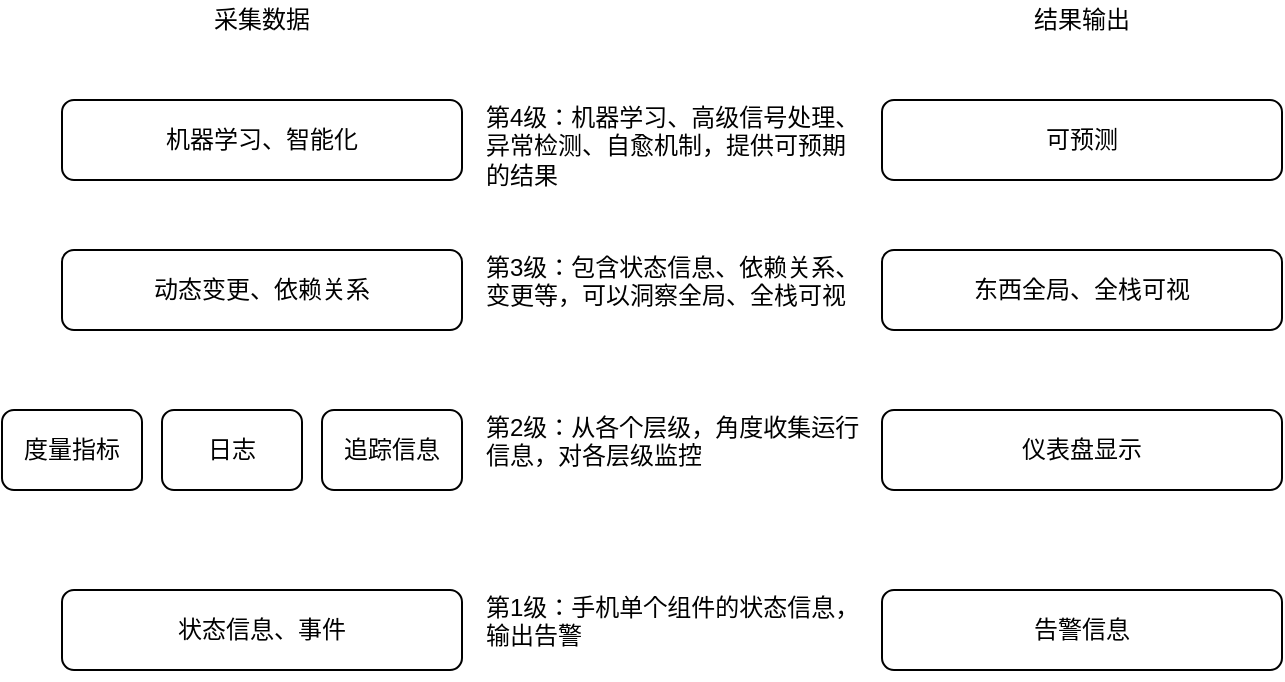 <mxfile version="12.6.5" type="device"><diagram id="7jZTFxtsuG-WJiqTRnEE" name="Page-1"><mxGraphModel dx="1024" dy="592" grid="1" gridSize="10" guides="1" tooltips="1" connect="1" arrows="1" fold="1" page="1" pageScale="1" pageWidth="2339" pageHeight="3300" math="0" shadow="0"><root><mxCell id="0"/><mxCell id="1" parent="0"/><mxCell id="OLhCcgJ5wUNURzcRFNqA-2" value="机器学习、智能化" style="rounded=1;whiteSpace=wrap;html=1;" vertex="1" parent="1"><mxGeometry x="80" y="210" width="200" height="40" as="geometry"/></mxCell><mxCell id="OLhCcgJ5wUNURzcRFNqA-3" value="可预测" style="rounded=1;whiteSpace=wrap;html=1;" vertex="1" parent="1"><mxGeometry x="490" y="210" width="200" height="40" as="geometry"/></mxCell><mxCell id="OLhCcgJ5wUNURzcRFNqA-6" value="第4级：机器学习、高级信号处理、异常检测、自愈机制，提供可预期的结果" style="rounded=0;whiteSpace=wrap;html=1;verticalAlign=top;align=left;fillColor=#ffffff;strokeColor=none;" vertex="1" parent="1"><mxGeometry x="290" y="205" width="190" height="50" as="geometry"/></mxCell><mxCell id="OLhCcgJ5wUNURzcRFNqA-10" value="动态变更、依赖关系" style="rounded=1;whiteSpace=wrap;html=1;" vertex="1" parent="1"><mxGeometry x="80" y="285" width="200" height="40" as="geometry"/></mxCell><mxCell id="OLhCcgJ5wUNURzcRFNqA-11" value="东西全局、全栈可视" style="rounded=1;whiteSpace=wrap;html=1;" vertex="1" parent="1"><mxGeometry x="490" y="285" width="200" height="40" as="geometry"/></mxCell><mxCell id="OLhCcgJ5wUNURzcRFNqA-12" value="第3级：包含状态信息、依赖关系、变更等，可以洞察全局、全栈可视" style="rounded=0;whiteSpace=wrap;html=1;verticalAlign=top;align=left;fillColor=#ffffff;strokeColor=none;" vertex="1" parent="1"><mxGeometry x="290" y="280" width="190" height="50" as="geometry"/></mxCell><mxCell id="OLhCcgJ5wUNURzcRFNqA-13" value="度量指标" style="rounded=1;whiteSpace=wrap;html=1;" vertex="1" parent="1"><mxGeometry x="50" y="365" width="70" height="40" as="geometry"/></mxCell><mxCell id="OLhCcgJ5wUNURzcRFNqA-14" value="仪表盘显示" style="rounded=1;whiteSpace=wrap;html=1;" vertex="1" parent="1"><mxGeometry x="490" y="365" width="200" height="40" as="geometry"/></mxCell><mxCell id="OLhCcgJ5wUNURzcRFNqA-15" value="第2级：从各个层级，角度收集运行信息，对各层级监控" style="rounded=0;whiteSpace=wrap;html=1;verticalAlign=top;align=left;fillColor=#ffffff;strokeColor=none;" vertex="1" parent="1"><mxGeometry x="290" y="360" width="190" height="50" as="geometry"/></mxCell><mxCell id="OLhCcgJ5wUNURzcRFNqA-16" value="状态信息、事件" style="rounded=1;whiteSpace=wrap;html=1;" vertex="1" parent="1"><mxGeometry x="80" y="455" width="200" height="40" as="geometry"/></mxCell><mxCell id="OLhCcgJ5wUNURzcRFNqA-17" value="告警信息" style="rounded=1;whiteSpace=wrap;html=1;" vertex="1" parent="1"><mxGeometry x="490" y="455" width="200" height="40" as="geometry"/></mxCell><mxCell id="OLhCcgJ5wUNURzcRFNqA-18" value="第1级：手机单个组件的状态信息，输出告警" style="rounded=0;whiteSpace=wrap;html=1;verticalAlign=top;align=left;fillColor=#ffffff;strokeColor=none;" vertex="1" parent="1"><mxGeometry x="290" y="450" width="190" height="50" as="geometry"/></mxCell><mxCell id="OLhCcgJ5wUNURzcRFNqA-19" value="日志" style="rounded=1;whiteSpace=wrap;html=1;" vertex="1" parent="1"><mxGeometry x="130" y="365" width="70" height="40" as="geometry"/></mxCell><mxCell id="OLhCcgJ5wUNURzcRFNqA-20" value="追踪信息" style="rounded=1;whiteSpace=wrap;html=1;" vertex="1" parent="1"><mxGeometry x="210" y="365" width="70" height="40" as="geometry"/></mxCell><mxCell id="OLhCcgJ5wUNURzcRFNqA-21" value="采集数据" style="text;html=1;strokeColor=none;fillColor=none;align=center;verticalAlign=middle;whiteSpace=wrap;rounded=0;" vertex="1" parent="1"><mxGeometry x="140" y="160" width="80" height="20" as="geometry"/></mxCell><mxCell id="OLhCcgJ5wUNURzcRFNqA-22" value="结果输出" style="text;html=1;strokeColor=none;fillColor=none;align=center;verticalAlign=middle;whiteSpace=wrap;rounded=0;" vertex="1" parent="1"><mxGeometry x="550" y="160" width="80" height="20" as="geometry"/></mxCell></root></mxGraphModel></diagram></mxfile>